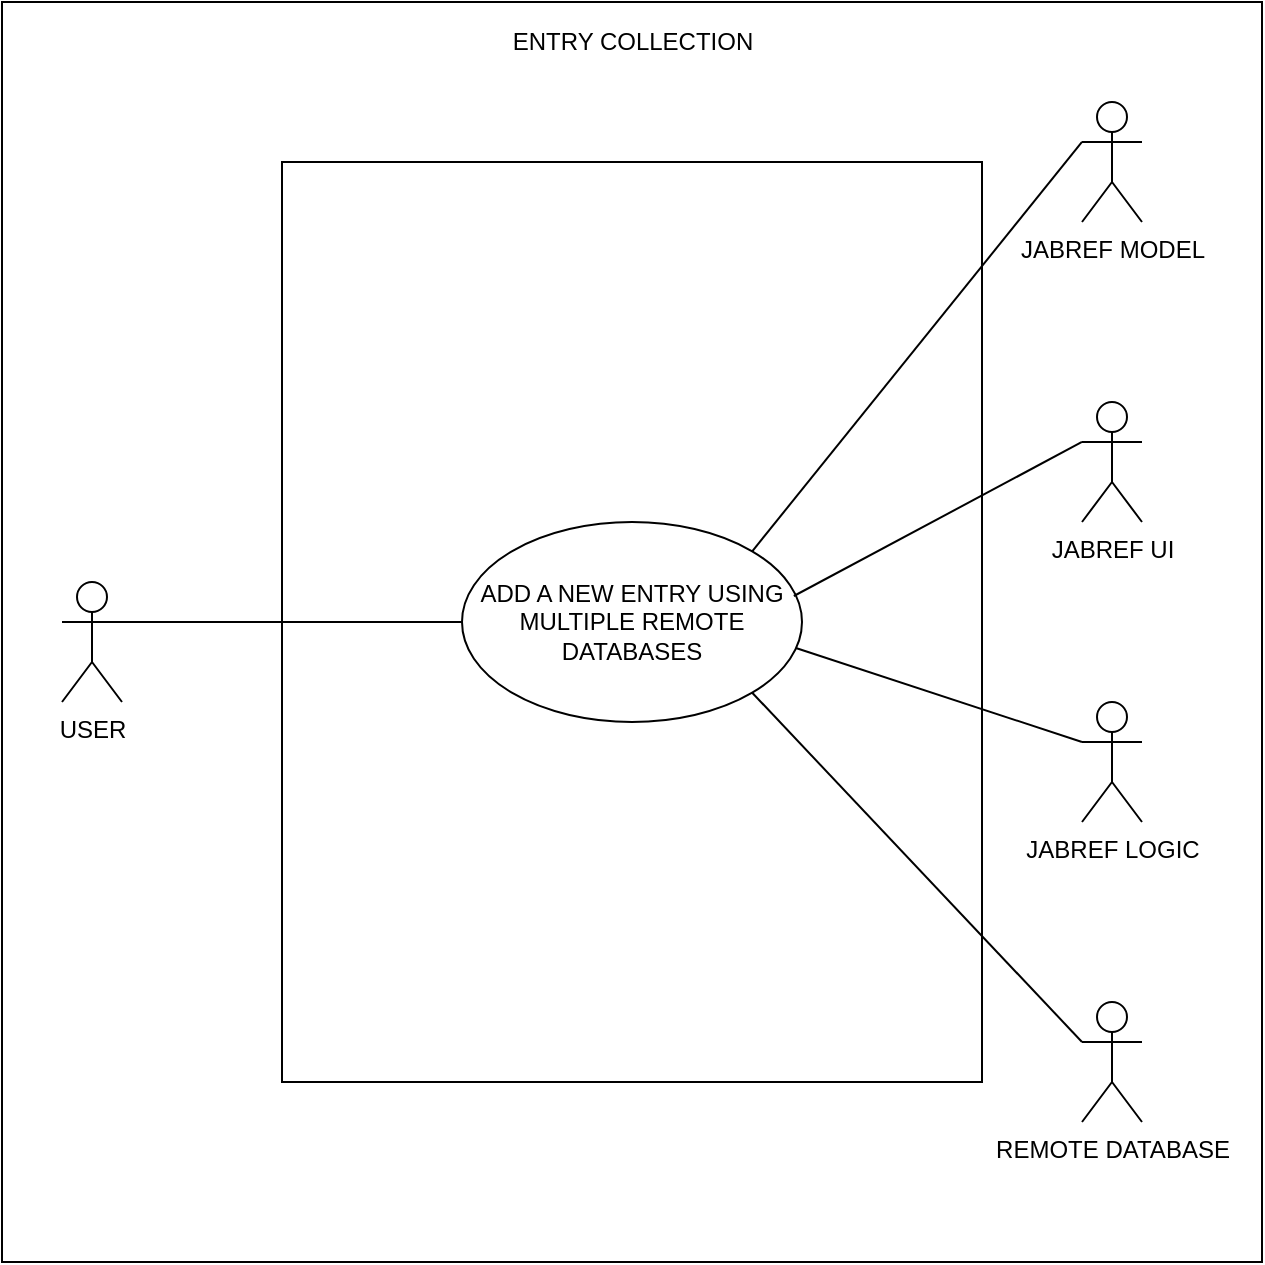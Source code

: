<mxfile version="15.8.7" type="device"><diagram id="1Yi7aCkOftSXVUH2aOGV" name="Página-1"><mxGraphModel dx="1342" dy="857" grid="1" gridSize="10" guides="1" tooltips="1" connect="1" arrows="1" fold="1" page="1" pageScale="1" pageWidth="827" pageHeight="1169" math="0" shadow="0"><root><mxCell id="0"/><mxCell id="1" parent="0"/><mxCell id="gi1x-8eHufJN-JGjEfe1-1" value="E" style="rounded=0;whiteSpace=wrap;html=1;" vertex="1" parent="1"><mxGeometry x="120" y="180" width="630" height="630" as="geometry"/></mxCell><mxCell id="gi1x-8eHufJN-JGjEfe1-2" value="USER" style="shape=umlActor;verticalLabelPosition=bottom;verticalAlign=top;html=1;outlineConnect=0;" vertex="1" parent="1"><mxGeometry x="150" y="470" width="30" height="60" as="geometry"/></mxCell><mxCell id="gi1x-8eHufJN-JGjEfe1-3" value="" style="rounded=0;whiteSpace=wrap;html=1;" vertex="1" parent="1"><mxGeometry x="260" y="260" width="350" height="460" as="geometry"/></mxCell><mxCell id="gi1x-8eHufJN-JGjEfe1-4" value="JABREF MODEL" style="shape=umlActor;verticalLabelPosition=bottom;verticalAlign=top;html=1;outlineConnect=0;" vertex="1" parent="1"><mxGeometry x="660" y="230" width="30" height="60" as="geometry"/></mxCell><mxCell id="gi1x-8eHufJN-JGjEfe1-5" value="JABREF UI" style="shape=umlActor;verticalLabelPosition=bottom;verticalAlign=top;html=1;outlineConnect=0;" vertex="1" parent="1"><mxGeometry x="660" y="380" width="30" height="60" as="geometry"/></mxCell><mxCell id="gi1x-8eHufJN-JGjEfe1-6" value="JABREF LOGIC" style="shape=umlActor;verticalLabelPosition=bottom;verticalAlign=top;html=1;outlineConnect=0;" vertex="1" parent="1"><mxGeometry x="660" y="530" width="30" height="60" as="geometry"/></mxCell><mxCell id="gi1x-8eHufJN-JGjEfe1-7" value="REMOTE DATABASE" style="shape=umlActor;verticalLabelPosition=bottom;verticalAlign=top;html=1;outlineConnect=0;" vertex="1" parent="1"><mxGeometry x="660" y="680" width="30" height="60" as="geometry"/></mxCell><mxCell id="gi1x-8eHufJN-JGjEfe1-13" value="ADD A NEW ENTRY USING MULTIPLE REMOTE DATABASES" style="ellipse;whiteSpace=wrap;html=1;" vertex="1" parent="1"><mxGeometry x="350" y="440" width="170" height="100" as="geometry"/></mxCell><mxCell id="gi1x-8eHufJN-JGjEfe1-14" value="" style="endArrow=none;html=1;rounded=0;exitX=1;exitY=0.333;exitDx=0;exitDy=0;exitPerimeter=0;entryX=0;entryY=0.5;entryDx=0;entryDy=0;" edge="1" parent="1" source="gi1x-8eHufJN-JGjEfe1-2" target="gi1x-8eHufJN-JGjEfe1-13"><mxGeometry width="50" height="50" relative="1" as="geometry"><mxPoint x="210" y="505" as="sourcePoint"/><mxPoint x="260" y="455" as="targetPoint"/></mxGeometry></mxCell><mxCell id="gi1x-8eHufJN-JGjEfe1-15" value="" style="endArrow=none;html=1;rounded=0;exitX=1;exitY=0;exitDx=0;exitDy=0;entryX=0;entryY=0.333;entryDx=0;entryDy=0;entryPerimeter=0;" edge="1" parent="1" source="gi1x-8eHufJN-JGjEfe1-13" target="gi1x-8eHufJN-JGjEfe1-4"><mxGeometry width="50" height="50" relative="1" as="geometry"><mxPoint x="414" y="360" as="sourcePoint"/><mxPoint x="584" y="380" as="targetPoint"/></mxGeometry></mxCell><mxCell id="gi1x-8eHufJN-JGjEfe1-16" value="" style="endArrow=none;html=1;rounded=0;exitX=0.976;exitY=0.37;exitDx=0;exitDy=0;entryX=0;entryY=0.333;entryDx=0;entryDy=0;entryPerimeter=0;exitPerimeter=0;" edge="1" parent="1" source="gi1x-8eHufJN-JGjEfe1-13" target="gi1x-8eHufJN-JGjEfe1-5"><mxGeometry width="50" height="50" relative="1" as="geometry"><mxPoint x="414" y="600" as="sourcePoint"/><mxPoint x="584" y="620" as="targetPoint"/></mxGeometry></mxCell><mxCell id="gi1x-8eHufJN-JGjEfe1-19" value="" style="endArrow=none;html=1;rounded=0;exitX=0.982;exitY=0.63;exitDx=0;exitDy=0;entryX=0;entryY=0.333;entryDx=0;entryDy=0;entryPerimeter=0;exitPerimeter=0;" edge="1" parent="1" source="gi1x-8eHufJN-JGjEfe1-13" target="gi1x-8eHufJN-JGjEfe1-6"><mxGeometry width="50" height="50" relative="1" as="geometry"><mxPoint x="525.92" y="487" as="sourcePoint"/><mxPoint x="670" y="410" as="targetPoint"/></mxGeometry></mxCell><mxCell id="gi1x-8eHufJN-JGjEfe1-20" value="" style="endArrow=none;html=1;rounded=0;exitX=1;exitY=1;exitDx=0;exitDy=0;entryX=0;entryY=0.333;entryDx=0;entryDy=0;entryPerimeter=0;" edge="1" parent="1" source="gi1x-8eHufJN-JGjEfe1-13" target="gi1x-8eHufJN-JGjEfe1-7"><mxGeometry width="50" height="50" relative="1" as="geometry"><mxPoint x="526.94" y="513" as="sourcePoint"/><mxPoint x="670" y="560" as="targetPoint"/></mxGeometry></mxCell><mxCell id="gi1x-8eHufJN-JGjEfe1-21" value="ENTRY COLLECTION" style="text;html=1;align=center;verticalAlign=middle;resizable=0;points=[];autosize=1;strokeColor=none;fillColor=none;" vertex="1" parent="1"><mxGeometry x="365" y="190" width="140" height="20" as="geometry"/></mxCell></root></mxGraphModel></diagram></mxfile>
